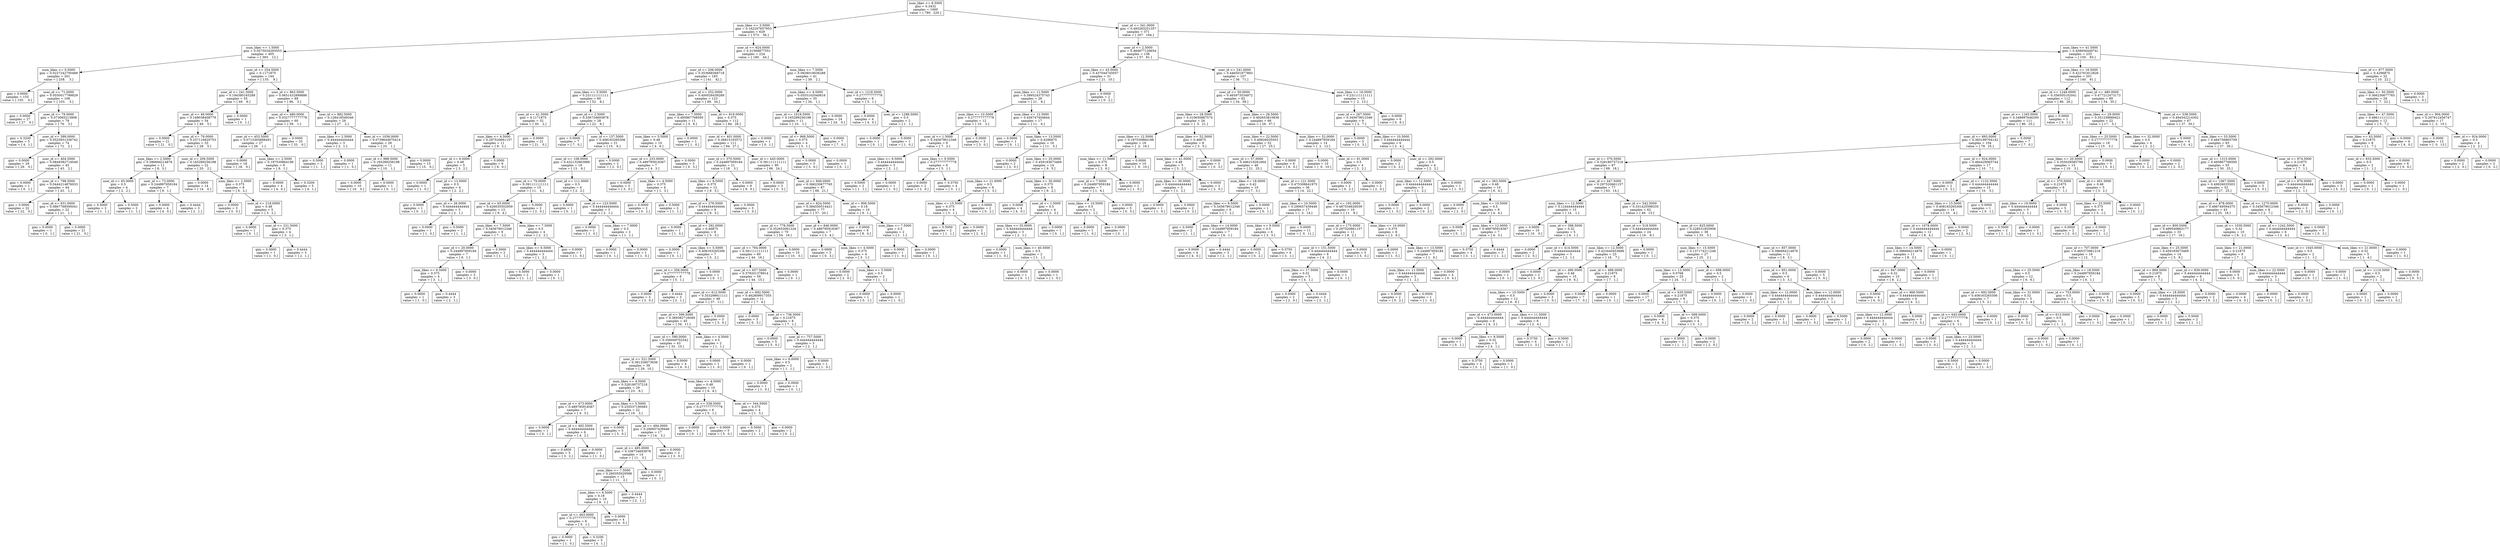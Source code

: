 digraph Tree {
0 [label="num_likes <= 8.5000\ngini = 0.3432\nsamples = 1000\nvalue = [ 780.  220.]", shape="box"] ;
1 [label="num_likes <= 3.5000\ngini = 0.162207657953\nsamples = 629\nvalue = [ 573.   56.]", shape="box"] ;
0 -> 1 ;
2 [label="num_likes <= 1.5000\ngini = 0.0575034293553\nsamples = 405\nvalue = [ 393.   12.]", shape="box"] ;
1 -> 2 ;
3 [label="num_likes <= 0.5000\ngini = 0.0227242700489\nsamples = 261\nvalue = [ 258.    3.]", shape="box"] ;
2 -> 3 ;
4 [label="gini = 0.0000\nsamples = 155\nvalue = [ 155.    0.]", shape="box"] ;
3 -> 4 ;
5 [label="user_id <= 71.0000\ngini = 0.0550017799929\nsamples = 106\nvalue = [ 103.    3.]", shape="box"] ;
3 -> 5 ;
6 [label="gini = 0.0000\nsamples = 27\nvalue = [ 27.   0.]", shape="box"] ;
5 -> 6 ;
7 [label="user_id <= 79.0000\ngini = 0.073065213908\nsamples = 79\nvalue = [ 76.   3.]", shape="box"] ;
5 -> 7 ;
8 [label="gini = 0.3200\nsamples = 5\nvalue = [ 4.  1.]", shape="box"] ;
7 -> 8 ;
9 [label="user_id <= 399.0000\ngini = 0.0525931336742\nsamples = 74\nvalue = [ 72.   2.]", shape="box"] ;
7 -> 9 ;
10 [label="gini = 0.0000\nsamples = 29\nvalue = [ 29.   0.]", shape="box"] ;
9 -> 10 ;
11 [label="user_id <= 404.5000\ngini = 0.0849382716049\nsamples = 45\nvalue = [ 43.   2.]", shape="box"] ;
9 -> 11 ;
12 [label="gini = 0.0000\nsamples = 1\nvalue = [ 0.  1.]", shape="box"] ;
11 -> 12 ;
13 [label="user_id <= 798.5000\ngini = 0.0444214876033\nsamples = 44\nvalue = [ 43.   1.]", shape="box"] ;
11 -> 13 ;
14 [label="gini = 0.0000\nsamples = 22\nvalue = [ 22.   0.]", shape="box"] ;
13 -> 14 ;
15 [label="user_id <= 831.0000\ngini = 0.0867768595041\nsamples = 22\nvalue = [ 21.   1.]", shape="box"] ;
13 -> 15 ;
16 [label="gini = 0.0000\nsamples = 1\nvalue = [ 0.  1.]", shape="box"] ;
15 -> 16 ;
17 [label="gini = 0.0000\nsamples = 21\nvalue = [ 21.   0.]", shape="box"] ;
15 -> 17 ;
18 [label="user_id <= 254.5000\ngini = 0.1171875\nsamples = 144\nvalue = [ 135.    9.]", shape="box"] ;
2 -> 18 ;
19 [label="user_id <= 241.5000\ngini = 0.194380165289\nsamples = 55\nvalue = [ 49.   6.]", shape="box"] ;
18 -> 19 ;
20 [label="user_id <= 46.0000\ngini = 0.168038408779\nsamples = 54\nvalue = [ 49.   5.]", shape="box"] ;
19 -> 20 ;
21 [label="gini = 0.0000\nsamples = 21\nvalue = [ 21.   0.]", shape="box"] ;
20 -> 21 ;
22 [label="user_id <= 79.0000\ngini = 0.257116620753\nsamples = 33\nvalue = [ 28.   5.]", shape="box"] ;
20 -> 22 ;
23 [label="num_likes <= 2.5000\ngini = 0.396694214876\nsamples = 11\nvalue = [ 8.  3.]", shape="box"] ;
22 -> 23 ;
24 [label="user_id <= 65.0000\ngini = 0.5\nsamples = 4\nvalue = [ 2.  2.]", shape="box"] ;
23 -> 24 ;
25 [label="gini = 0.5000\nsamples = 2\nvalue = [ 1.  1.]", shape="box"] ;
24 -> 25 ;
26 [label="gini = 0.5000\nsamples = 2\nvalue = [ 1.  1.]", shape="box"] ;
24 -> 26 ;
27 [label="user_id <= 73.0000\ngini = 0.244897959184\nsamples = 7\nvalue = [ 6.  1.]", shape="box"] ;
23 -> 27 ;
28 [label="gini = 0.0000\nsamples = 4\nvalue = [ 4.  0.]", shape="box"] ;
27 -> 28 ;
29 [label="gini = 0.4444\nsamples = 3\nvalue = [ 2.  1.]", shape="box"] ;
27 -> 29 ;
30 [label="user_id <= 209.5000\ngini = 0.165289256198\nsamples = 22\nvalue = [ 20.   2.]", shape="box"] ;
22 -> 30 ;
31 [label="gini = 0.0000\nsamples = 14\nvalue = [ 14.   0.]", shape="box"] ;
30 -> 31 ;
32 [label="num_likes <= 2.5000\ngini = 0.375\nsamples = 8\nvalue = [ 6.  2.]", shape="box"] ;
30 -> 32 ;
33 [label="gini = 0.0000\nsamples = 3\nvalue = [ 3.  0.]", shape="box"] ;
32 -> 33 ;
34 [label="user_id <= 218.0000\ngini = 0.48\nsamples = 5\nvalue = [ 3.  2.]", shape="box"] ;
32 -> 34 ;
35 [label="gini = 0.0000\nsamples = 1\nvalue = [ 0.  1.]", shape="box"] ;
34 -> 35 ;
36 [label="user_id <= 231.5000\ngini = 0.375\nsamples = 4\nvalue = [ 3.  1.]", shape="box"] ;
34 -> 36 ;
37 [label="gini = 0.0000\nsamples = 1\nvalue = [ 1.  0.]", shape="box"] ;
36 -> 37 ;
38 [label="gini = 0.4444\nsamples = 3\nvalue = [ 2.  1.]", shape="box"] ;
36 -> 38 ;
39 [label="gini = 0.0000\nsamples = 1\nvalue = [ 0.  1.]", shape="box"] ;
19 -> 39 ;
40 [label="user_id <= 863.5000\ngini = 0.0651432899886\nsamples = 89\nvalue = [ 86.   3.]", shape="box"] ;
18 -> 40 ;
41 [label="user_id <= 480.0000\ngini = 0.0327777777778\nsamples = 60\nvalue = [ 59.   1.]", shape="box"] ;
40 -> 41 ;
42 [label="user_id <= 453.5000\ngini = 0.0713305898491\nsamples = 27\nvalue = [ 26.   1.]", shape="box"] ;
41 -> 42 ;
43 [label="gini = 0.0000\nsamples = 18\nvalue = [ 18.   0.]", shape="box"] ;
42 -> 43 ;
44 [label="num_likes <= 2.5000\ngini = 0.197530864198\nsamples = 9\nvalue = [ 8.  1.]", shape="box"] ;
42 -> 44 ;
45 [label="gini = 0.0000\nsamples = 4\nvalue = [ 4.  0.]", shape="box"] ;
44 -> 45 ;
46 [label="gini = 0.3200\nsamples = 5\nvalue = [ 4.  1.]", shape="box"] ;
44 -> 46 ;
47 [label="gini = 0.0000\nsamples = 33\nvalue = [ 33.   0.]", shape="box"] ;
41 -> 47 ;
48 [label="user_id <= 882.5000\ngini = 0.128418549346\nsamples = 29\nvalue = [ 27.   2.]", shape="box"] ;
40 -> 48 ;
49 [label="num_likes <= 2.5000\ngini = 0.444444444444\nsamples = 3\nvalue = [ 2.  1.]", shape="box"] ;
48 -> 49 ;
50 [label="gini = 0.5000\nsamples = 2\nvalue = [ 1.  1.]", shape="box"] ;
49 -> 50 ;
51 [label="gini = 0.0000\nsamples = 1\nvalue = [ 1.  0.]", shape="box"] ;
49 -> 51 ;
52 [label="user_id <= 1036.0000\ngini = 0.0739644970414\nsamples = 26\nvalue = [ 25.   1.]", shape="box"] ;
48 -> 52 ;
53 [label="user_id <= 998.5000\ngini = 0.165289256198\nsamples = 11\nvalue = [ 10.   1.]", shape="box"] ;
52 -> 53 ;
54 [label="gini = 0.0000\nsamples = 10\nvalue = [ 10.   0.]", shape="box"] ;
53 -> 54 ;
55 [label="gini = 0.0000\nsamples = 1\nvalue = [ 0.  1.]", shape="box"] ;
53 -> 55 ;
56 [label="gini = 0.0000\nsamples = 15\nvalue = [ 15.   0.]", shape="box"] ;
52 -> 56 ;
57 [label="user_id <= 924.0000\ngini = 0.31568877551\nsamples = 224\nvalue = [ 180.   44.]", shape="box"] ;
1 -> 57 ;
58 [label="user_id <= 206.0000\ngini = 0.353668368718\nsamples = 183\nvalue = [ 141.   42.]", shape="box"] ;
57 -> 58 ;
59 [label="num_likes <= 5.5000\ngini = 0.231111111111\nsamples = 60\nvalue = [ 52.   8.]", shape="box"] ;
58 -> 59 ;
60 [label="user_id <= 41.5000\ngini = 0.1171875\nsamples = 32\nvalue = [ 30.   2.]", shape="box"] ;
59 -> 60 ;
61 [label="num_likes <= 4.5000\ngini = 0.297520661157\nsamples = 11\nvalue = [ 9.  2.]", shape="box"] ;
60 -> 61 ;
62 [label="user_id <= 6.0000\ngini = 0.48\nsamples = 5\nvalue = [ 3.  2.]", shape="box"] ;
61 -> 62 ;
63 [label="gini = 0.0000\nsamples = 1\nvalue = [ 1.  0.]", shape="box"] ;
62 -> 63 ;
64 [label="user_id <= 13.0000\ngini = 0.5\nsamples = 4\nvalue = [ 2.  2.]", shape="box"] ;
62 -> 64 ;
65 [label="gini = 0.0000\nsamples = 1\nvalue = [ 0.  1.]", shape="box"] ;
64 -> 65 ;
66 [label="user_id <= 26.0000\ngini = 0.444444444444\nsamples = 3\nvalue = [ 2.  1.]", shape="box"] ;
64 -> 66 ;
67 [label="gini = 0.0000\nsamples = 1\nvalue = [ 1.  0.]", shape="box"] ;
66 -> 67 ;
68 [label="gini = 0.5000\nsamples = 2\nvalue = [ 1.  1.]", shape="box"] ;
66 -> 68 ;
69 [label="gini = 0.0000\nsamples = 6\nvalue = [ 6.  0.]", shape="box"] ;
61 -> 69 ;
70 [label="gini = 0.0000\nsamples = 21\nvalue = [ 21.   0.]", shape="box"] ;
60 -> 70 ;
71 [label="user_id <= 2.5000\ngini = 0.336734693878\nsamples = 28\nvalue = [ 22.   6.]", shape="box"] ;
59 -> 71 ;
72 [label="gini = 0.0000\nsamples = 7\nvalue = [ 7.  0.]", shape="box"] ;
71 -> 72 ;
73 [label="user_id <= 157.5000\ngini = 0.408163265306\nsamples = 21\nvalue = [ 15.   6.]", shape="box"] ;
71 -> 73 ;
74 [label="user_id <= 108.0000\ngini = 0.432132963989\nsamples = 19\nvalue = [ 13.   6.]", shape="box"] ;
73 -> 74 ;
75 [label="user_id <= 79.0000\ngini = 0.391111111111\nsamples = 15\nvalue = [ 11.   4.]", shape="box"] ;
74 -> 75 ;
76 [label="user_id <= 65.0000\ngini = 0.426035502959\nsamples = 13\nvalue = [ 9.  4.]", shape="box"] ;
75 -> 76 ;
77 [label="num_likes <= 7.5000\ngini = 0.345679012346\nsamples = 9\nvalue = [ 7.  2.]", shape="box"] ;
76 -> 77 ;
78 [label="user_id <= 20.0000\ngini = 0.244897959184\nsamples = 7\nvalue = [ 6.  1.]", shape="box"] ;
77 -> 78 ;
79 [label="num_likes <= 6.5000\ngini = 0.375\nsamples = 4\nvalue = [ 3.  1.]", shape="box"] ;
78 -> 79 ;
80 [label="gini = 0.0000\nsamples = 1\nvalue = [ 1.  0.]", shape="box"] ;
79 -> 80 ;
81 [label="gini = 0.4444\nsamples = 3\nvalue = [ 2.  1.]", shape="box"] ;
79 -> 81 ;
82 [label="gini = 0.0000\nsamples = 3\nvalue = [ 3.  0.]", shape="box"] ;
78 -> 82 ;
83 [label="gini = 0.5000\nsamples = 2\nvalue = [ 1.  1.]", shape="box"] ;
77 -> 83 ;
84 [label="num_likes <= 7.5000\ngini = 0.5\nsamples = 4\nvalue = [ 2.  2.]", shape="box"] ;
76 -> 84 ;
85 [label="num_likes <= 6.5000\ngini = 0.444444444444\nsamples = 3\nvalue = [ 1.  2.]", shape="box"] ;
84 -> 85 ;
86 [label="gini = 0.5000\nsamples = 2\nvalue = [ 1.  1.]", shape="box"] ;
85 -> 86 ;
87 [label="gini = 0.0000\nsamples = 1\nvalue = [ 0.  1.]", shape="box"] ;
85 -> 87 ;
88 [label="gini = 0.0000\nsamples = 1\nvalue = [ 1.  0.]", shape="box"] ;
84 -> 88 ;
89 [label="gini = 0.0000\nsamples = 2\nvalue = [ 2.  0.]", shape="box"] ;
75 -> 89 ;
90 [label="user_id <= 111.0000\ngini = 0.5\nsamples = 4\nvalue = [ 2.  2.]", shape="box"] ;
74 -> 90 ;
91 [label="gini = 0.0000\nsamples = 1\nvalue = [ 0.  1.]", shape="box"] ;
90 -> 91 ;
92 [label="user_id <= 123.5000\ngini = 0.444444444444\nsamples = 3\nvalue = [ 2.  1.]", shape="box"] ;
90 -> 92 ;
93 [label="gini = 0.0000\nsamples = 1\nvalue = [ 1.  0.]", shape="box"] ;
92 -> 93 ;
94 [label="num_likes <= 7.0000\ngini = 0.5\nsamples = 2\nvalue = [ 1.  1.]", shape="box"] ;
92 -> 94 ;
95 [label="gini = 0.0000\nsamples = 1\nvalue = [ 0.  1.]", shape="box"] ;
94 -> 95 ;
96 [label="gini = 0.0000\nsamples = 1\nvalue = [ 1.  0.]", shape="box"] ;
94 -> 96 ;
97 [label="gini = 0.0000\nsamples = 2\nvalue = [ 2.  0.]", shape="box"] ;
73 -> 97 ;
98 [label="user_id <= 252.0000\ngini = 0.400026439289\nsamples = 123\nvalue = [ 89.  34.]", shape="box"] ;
58 -> 98 ;
99 [label="num_likes <= 7.5000\ngini = 0.495867768595\nsamples = 11\nvalue = [ 5.  6.]", shape="box"] ;
98 -> 99 ;
100 [label="num_likes <= 5.5000\ngini = 0.48\nsamples = 10\nvalue = [ 4.  6.]", shape="box"] ;
99 -> 100 ;
101 [label="user_id <= 233.0000\ngini = 0.489795918367\nsamples = 7\nvalue = [ 4.  3.]", shape="box"] ;
100 -> 101 ;
102 [label="gini = 0.0000\nsamples = 3\nvalue = [ 3.  0.]", shape="box"] ;
101 -> 102 ;
103 [label="num_likes <= 4.5000\ngini = 0.375\nsamples = 4\nvalue = [ 1.  3.]", shape="box"] ;
101 -> 103 ;
104 [label="gini = 0.0000\nsamples = 2\nvalue = [ 0.  2.]", shape="box"] ;
103 -> 104 ;
105 [label="gini = 0.5000\nsamples = 2\nvalue = [ 1.  1.]", shape="box"] ;
103 -> 105 ;
106 [label="gini = 0.0000\nsamples = 3\nvalue = [ 0.  3.]", shape="box"] ;
100 -> 106 ;
107 [label="gini = 0.0000\nsamples = 1\nvalue = [ 1.  0.]", shape="box"] ;
99 -> 107 ;
108 [label="user_id <= 919.0000\ngini = 0.375\nsamples = 112\nvalue = [ 84.  28.]", shape="box"] ;
98 -> 108 ;
109 [label="user_id <= 401.0000\ngini = 0.36815193572\nsamples = 111\nvalue = [ 84.  27.]", shape="box"] ;
108 -> 109 ;
110 [label="user_id <= 370.5000\ngini = 0.244897959184\nsamples = 21\nvalue = [ 18.   3.]", shape="box"] ;
109 -> 110 ;
111 [label="num_likes <= 6.5000\ngini = 0.375\nsamples = 12\nvalue = [ 9.  3.]", shape="box"] ;
110 -> 111 ;
112 [label="user_id <= 276.5000\ngini = 0.444444444444\nsamples = 9\nvalue = [ 6.  3.]", shape="box"] ;
111 -> 112 ;
113 [label="gini = 0.0000\nsamples = 1\nvalue = [ 1.  0.]", shape="box"] ;
112 -> 113 ;
114 [label="user_id <= 292.0000\ngini = 0.46875\nsamples = 8\nvalue = [ 5.  3.]", shape="box"] ;
112 -> 114 ;
115 [label="gini = 0.0000\nsamples = 1\nvalue = [ 0.  1.]", shape="box"] ;
114 -> 115 ;
116 [label="num_likes <= 5.5000\ngini = 0.408163265306\nsamples = 7\nvalue = [ 5.  2.]", shape="box"] ;
114 -> 116 ;
117 [label="user_id <= 356.0000\ngini = 0.277777777778\nsamples = 6\nvalue = [ 5.  1.]", shape="box"] ;
116 -> 117 ;
118 [label="gini = 0.0000\nsamples = 3\nvalue = [ 3.  0.]", shape="box"] ;
117 -> 118 ;
119 [label="gini = 0.4444\nsamples = 3\nvalue = [ 2.  1.]", shape="box"] ;
117 -> 119 ;
120 [label="gini = 0.0000\nsamples = 1\nvalue = [ 0.  1.]", shape="box"] ;
116 -> 120 ;
121 [label="gini = 0.0000\nsamples = 3\nvalue = [ 3.  0.]", shape="box"] ;
111 -> 121 ;
122 [label="gini = 0.0000\nsamples = 9\nvalue = [ 9.  0.]", shape="box"] ;
110 -> 122 ;
123 [label="user_id <= 445.0000\ngini = 0.391111111111\nsamples = 90\nvalue = [ 66.  24.]", shape="box"] ;
109 -> 123 ;
124 [label="gini = 0.0000\nsamples = 3\nvalue = [ 0.  3.]", shape="box"] ;
123 -> 124 ;
125 [label="user_id <= 849.0000\ngini = 0.366230677765\nsamples = 87\nvalue = [ 66.  21.]", shape="box"] ;
123 -> 125 ;
126 [label="user_id <= 824.5000\ngini = 0.384550514421\nsamples = 77\nvalue = [ 57.  20.]", shape="box"] ;
125 -> 126 ;
127 [label="user_id <= 778.5000\ngini = 0.352653061224\nsamples = 70\nvalue = [ 54.  16.]", shape="box"] ;
126 -> 127 ;
128 [label="user_id <= 764.0000\ngini = 0.391111111111\nsamples = 60\nvalue = [ 44.  16.]", shape="box"] ;
127 -> 128 ;
129 [label="user_id <= 657.5000\ngini = 0.379201378914\nsamples = 59\nvalue = [ 44.  15.]", shape="box"] ;
128 -> 129 ;
130 [label="user_id <= 612.5000\ngini = 0.353298611111\nsamples = 48\nvalue = [ 37.  11.]", shape="box"] ;
129 -> 130 ;
131 [label="user_id <= 599.5000\ngini = 0.369382716049\nsamples = 45\nvalue = [ 34.  11.]", shape="box"] ;
130 -> 131 ;
132 [label="user_id <= 580.0000\ngini = 0.356949702542\nsamples = 43\nvalue = [ 33.  10.]", shape="box"] ;
131 -> 132 ;
133 [label="user_id <= 521.5000\ngini = 0.381328073636\nsamples = 39\nvalue = [ 29.  10.]", shape="box"] ;
132 -> 133 ;
134 [label="num_likes <= 4.5000\ngini = 0.328180737218\nsamples = 29\nvalue = [ 23.   6.]", shape="box"] ;
133 -> 134 ;
135 [label="user_id <= 473.0000\ngini = 0.489795918367\nsamples = 7\nvalue = [ 4.  3.]", shape="box"] ;
134 -> 135 ;
136 [label="gini = 0.0000\nsamples = 1\nvalue = [ 0.  1.]", shape="box"] ;
135 -> 136 ;
137 [label="user_id <= 492.5000\ngini = 0.444444444444\nsamples = 6\nvalue = [ 4.  2.]", shape="box"] ;
135 -> 137 ;
138 [label="gini = 0.4800\nsamples = 5\nvalue = [ 3.  2.]", shape="box"] ;
137 -> 138 ;
139 [label="gini = 0.0000\nsamples = 1\nvalue = [ 1.  0.]", shape="box"] ;
137 -> 139 ;
140 [label="num_likes <= 5.5000\ngini = 0.235537190083\nsamples = 22\nvalue = [ 19.   3.]", shape="box"] ;
134 -> 140 ;
141 [label="gini = 0.0000\nsamples = 5\nvalue = [ 5.  0.]", shape="box"] ;
140 -> 141 ;
142 [label="user_id <= 494.0000\ngini = 0.290657439446\nsamples = 17\nvalue = [ 14.   3.]", shape="box"] ;
140 -> 142 ;
143 [label="user_id <= 485.0000\ngini = 0.336734693878\nsamples = 14\nvalue = [ 11.   3.]", shape="box"] ;
142 -> 143 ;
144 [label="num_likes <= 7.5000\ngini = 0.260355029586\nsamples = 13\nvalue = [ 11.   2.]", shape="box"] ;
143 -> 144 ;
145 [label="num_likes <= 6.5000\ngini = 0.18\nsamples = 10\nvalue = [ 9.  1.]", shape="box"] ;
144 -> 145 ;
146 [label="user_id <= 463.0000\ngini = 0.277777777778\nsamples = 6\nvalue = [ 5.  1.]", shape="box"] ;
145 -> 146 ;
147 [label="gini = 0.0000\nsamples = 1\nvalue = [ 1.  0.]", shape="box"] ;
146 -> 147 ;
148 [label="gini = 0.3200\nsamples = 5\nvalue = [ 4.  1.]", shape="box"] ;
146 -> 148 ;
149 [label="gini = 0.0000\nsamples = 4\nvalue = [ 4.  0.]", shape="box"] ;
145 -> 149 ;
150 [label="gini = 0.4444\nsamples = 3\nvalue = [ 2.  1.]", shape="box"] ;
144 -> 150 ;
151 [label="gini = 0.0000\nsamples = 1\nvalue = [ 0.  1.]", shape="box"] ;
143 -> 151 ;
152 [label="gini = 0.0000\nsamples = 3\nvalue = [ 3.  0.]", shape="box"] ;
142 -> 152 ;
153 [label="num_likes <= 4.5000\ngini = 0.48\nsamples = 10\nvalue = [ 6.  4.]", shape="box"] ;
133 -> 153 ;
154 [label="user_id <= 538.5000\ngini = 0.277777777778\nsamples = 6\nvalue = [ 5.  1.]", shape="box"] ;
153 -> 154 ;
155 [label="gini = 0.0000\nsamples = 1\nvalue = [ 0.  1.]", shape="box"] ;
154 -> 155 ;
156 [label="gini = 0.0000\nsamples = 5\nvalue = [ 5.  0.]", shape="box"] ;
154 -> 156 ;
157 [label="user_id <= 544.5000\ngini = 0.375\nsamples = 4\nvalue = [ 1.  3.]", shape="box"] ;
153 -> 157 ;
158 [label="gini = 0.5000\nsamples = 2\nvalue = [ 1.  1.]", shape="box"] ;
157 -> 158 ;
159 [label="gini = 0.0000\nsamples = 2\nvalue = [ 0.  2.]", shape="box"] ;
157 -> 159 ;
160 [label="gini = 0.0000\nsamples = 4\nvalue = [ 4.  0.]", shape="box"] ;
132 -> 160 ;
161 [label="num_likes <= 4.5000\ngini = 0.5\nsamples = 2\nvalue = [ 1.  1.]", shape="box"] ;
131 -> 161 ;
162 [label="gini = 0.0000\nsamples = 1\nvalue = [ 1.  0.]", shape="box"] ;
161 -> 162 ;
163 [label="gini = 0.0000\nsamples = 1\nvalue = [ 0.  1.]", shape="box"] ;
161 -> 163 ;
164 [label="gini = 0.0000\nsamples = 3\nvalue = [ 3.  0.]", shape="box"] ;
130 -> 164 ;
165 [label="user_id <= 692.5000\ngini = 0.462809917355\nsamples = 11\nvalue = [ 7.  4.]", shape="box"] ;
129 -> 165 ;
166 [label="gini = 0.0000\nsamples = 3\nvalue = [ 0.  3.]", shape="box"] ;
165 -> 166 ;
167 [label="user_id <= 736.5000\ngini = 0.21875\nsamples = 8\nvalue = [ 7.  1.]", shape="box"] ;
165 -> 167 ;
168 [label="gini = 0.0000\nsamples = 5\nvalue = [ 5.  0.]", shape="box"] ;
167 -> 168 ;
169 [label="user_id <= 757.5000\ngini = 0.444444444444\nsamples = 3\nvalue = [ 2.  1.]", shape="box"] ;
167 -> 169 ;
170 [label="num_likes <= 6.0000\ngini = 0.5\nsamples = 2\nvalue = [ 1.  1.]", shape="box"] ;
169 -> 170 ;
171 [label="gini = 0.0000\nsamples = 1\nvalue = [ 1.  0.]", shape="box"] ;
170 -> 171 ;
172 [label="gini = 0.0000\nsamples = 1\nvalue = [ 0.  1.]", shape="box"] ;
170 -> 172 ;
173 [label="gini = 0.0000\nsamples = 1\nvalue = [ 1.  0.]", shape="box"] ;
169 -> 173 ;
174 [label="gini = 0.0000\nsamples = 1\nvalue = [ 0.  1.]", shape="box"] ;
128 -> 174 ;
175 [label="gini = 0.0000\nsamples = 10\nvalue = [ 10.   0.]", shape="box"] ;
127 -> 175 ;
176 [label="user_id <= 846.0000\ngini = 0.489795918367\nsamples = 7\nvalue = [ 3.  4.]", shape="box"] ;
126 -> 176 ;
177 [label="gini = 0.0000\nsamples = 3\nvalue = [ 0.  3.]", shape="box"] ;
176 -> 177 ;
178 [label="num_likes <= 4.5000\ngini = 0.375\nsamples = 4\nvalue = [ 3.  1.]", shape="box"] ;
176 -> 178 ;
179 [label="gini = 0.0000\nsamples = 2\nvalue = [ 2.  0.]", shape="box"] ;
178 -> 179 ;
180 [label="num_likes <= 5.5000\ngini = 0.5\nsamples = 2\nvalue = [ 1.  1.]", shape="box"] ;
178 -> 180 ;
181 [label="gini = 0.0000\nsamples = 1\nvalue = [ 0.  1.]", shape="box"] ;
180 -> 181 ;
182 [label="gini = 0.0000\nsamples = 1\nvalue = [ 1.  0.]", shape="box"] ;
180 -> 182 ;
183 [label="user_id <= 906.5000\ngini = 0.18\nsamples = 10\nvalue = [ 9.  1.]", shape="box"] ;
125 -> 183 ;
184 [label="gini = 0.0000\nsamples = 8\nvalue = [ 8.  0.]", shape="box"] ;
183 -> 184 ;
185 [label="num_likes <= 7.5000\ngini = 0.5\nsamples = 2\nvalue = [ 1.  1.]", shape="box"] ;
183 -> 185 ;
186 [label="gini = 0.0000\nsamples = 1\nvalue = [ 1.  0.]", shape="box"] ;
185 -> 186 ;
187 [label="gini = 0.0000\nsamples = 1\nvalue = [ 0.  1.]", shape="box"] ;
185 -> 187 ;
188 [label="gini = 0.0000\nsamples = 1\nvalue = [ 0.  1.]", shape="box"] ;
108 -> 188 ;
189 [label="num_likes <= 7.5000\ngini = 0.0928019036288\nsamples = 41\nvalue = [ 39.   2.]", shape="box"] ;
57 -> 189 ;
190 [label="num_likes <= 4.5000\ngini = 0.0555102040816\nsamples = 35\nvalue = [ 34.   1.]", shape="box"] ;
189 -> 190 ;
191 [label="user_id <= 1019.5000\ngini = 0.165289256198\nsamples = 11\nvalue = [ 10.   1.]", shape="box"] ;
190 -> 191 ;
192 [label="user_id <= 968.5000\ngini = 0.375\nsamples = 4\nvalue = [ 3.  1.]", shape="box"] ;
191 -> 192 ;
193 [label="gini = 0.0000\nsamples = 3\nvalue = [ 3.  0.]", shape="box"] ;
192 -> 193 ;
194 [label="gini = 0.0000\nsamples = 1\nvalue = [ 0.  1.]", shape="box"] ;
192 -> 194 ;
195 [label="gini = 0.0000\nsamples = 7\nvalue = [ 7.  0.]", shape="box"] ;
191 -> 195 ;
196 [label="gini = 0.0000\nsamples = 24\nvalue = [ 24.   0.]", shape="box"] ;
190 -> 196 ;
197 [label="user_id <= 1218.5000\ngini = 0.277777777778\nsamples = 6\nvalue = [ 5.  1.]", shape="box"] ;
189 -> 197 ;
198 [label="gini = 0.0000\nsamples = 4\nvalue = [ 4.  0.]", shape="box"] ;
197 -> 198 ;
199 [label="user_id <= 1288.5000\ngini = 0.5\nsamples = 2\nvalue = [ 1.  1.]", shape="box"] ;
197 -> 199 ;
200 [label="gini = 0.0000\nsamples = 1\nvalue = [ 0.  1.]", shape="box"] ;
199 -> 200 ;
201 [label="gini = 0.0000\nsamples = 1\nvalue = [ 1.  0.]", shape="box"] ;
199 -> 201 ;
202 [label="user_id <= 341.0000\ngini = 0.493283251357\nsamples = 371\nvalue = [ 207.  164.]", shape="box"] ;
0 -> 202 ;
203 [label="user_id <= 2.5000\ngini = 0.484877126654\nsamples = 138\nvalue = [ 57.  81.]", shape="box"] ;
202 -> 203 ;
204 [label="num_likes <= 43.5000\ngini = 0.437044745057\nsamples = 31\nvalue = [ 21.  10.]", shape="box"] ;
203 -> 204 ;
205 [label="num_likes <= 11.5000\ngini = 0.399524375743\nsamples = 29\nvalue = [ 21.   8.]", shape="box"] ;
204 -> 205 ;
206 [label="num_likes <= 10.5000\ngini = 0.277777777778\nsamples = 12\nvalue = [ 10.   2.]", shape="box"] ;
205 -> 206 ;
207 [label="user_id <= 1.5000\ngini = 0.345679012346\nsamples = 9\nvalue = [ 7.  2.]", shape="box"] ;
206 -> 207 ;
208 [label="num_likes <= 9.5000\ngini = 0.444444444444\nsamples = 3\nvalue = [ 2.  1.]", shape="box"] ;
207 -> 208 ;
209 [label="gini = 0.5000\nsamples = 2\nvalue = [ 1.  1.]", shape="box"] ;
208 -> 209 ;
210 [label="gini = 0.0000\nsamples = 1\nvalue = [ 1.  0.]", shape="box"] ;
208 -> 210 ;
211 [label="num_likes <= 9.5000\ngini = 0.277777777778\nsamples = 6\nvalue = [ 5.  1.]", shape="box"] ;
207 -> 211 ;
212 [label="gini = 0.0000\nsamples = 2\nvalue = [ 2.  0.]", shape="box"] ;
211 -> 212 ;
213 [label="gini = 0.3750\nsamples = 4\nvalue = [ 3.  1.]", shape="box"] ;
211 -> 213 ;
214 [label="gini = 0.0000\nsamples = 3\nvalue = [ 3.  0.]", shape="box"] ;
206 -> 214 ;
215 [label="num_likes <= 12.5000\ngini = 0.456747404844\nsamples = 17\nvalue = [ 11.   6.]", shape="box"] ;
205 -> 215 ;
216 [label="gini = 0.0000\nsamples = 1\nvalue = [ 0.  1.]", shape="box"] ;
215 -> 216 ;
217 [label="num_likes <= 13.5000\ngini = 0.4296875\nsamples = 16\nvalue = [ 11.   5.]", shape="box"] ;
215 -> 217 ;
218 [label="gini = 0.0000\nsamples = 2\nvalue = [ 2.  0.]", shape="box"] ;
217 -> 218 ;
219 [label="num_likes <= 25.0000\ngini = 0.459183673469\nsamples = 14\nvalue = [ 9.  5.]", shape="box"] ;
217 -> 219 ;
220 [label="num_likes <= 21.0000\ngini = 0.5\nsamples = 6\nvalue = [ 3.  3.]", shape="box"] ;
219 -> 220 ;
221 [label="num_likes <= 15.5000\ngini = 0.375\nsamples = 4\nvalue = [ 3.  1.]", shape="box"] ;
220 -> 221 ;
222 [label="gini = 0.5000\nsamples = 2\nvalue = [ 1.  1.]", shape="box"] ;
221 -> 222 ;
223 [label="gini = 0.0000\nsamples = 2\nvalue = [ 2.  0.]", shape="box"] ;
221 -> 223 ;
224 [label="gini = 0.0000\nsamples = 2\nvalue = [ 0.  2.]", shape="box"] ;
220 -> 224 ;
225 [label="num_likes <= 30.0000\ngini = 0.375\nsamples = 8\nvalue = [ 6.  2.]", shape="box"] ;
219 -> 225 ;
226 [label="gini = 0.0000\nsamples = 4\nvalue = [ 4.  0.]", shape="box"] ;
225 -> 226 ;
227 [label="user_id <= 1.5000\ngini = 0.5\nsamples = 4\nvalue = [ 2.  2.]", shape="box"] ;
225 -> 227 ;
228 [label="num_likes <= 35.0000\ngini = 0.444444444444\nsamples = 3\nvalue = [ 2.  1.]", shape="box"] ;
227 -> 228 ;
229 [label="gini = 0.0000\nsamples = 1\nvalue = [ 1.  0.]", shape="box"] ;
228 -> 229 ;
230 [label="num_likes <= 40.5000\ngini = 0.5\nsamples = 2\nvalue = [ 1.  1.]", shape="box"] ;
228 -> 230 ;
231 [label="gini = 0.0000\nsamples = 1\nvalue = [ 0.  1.]", shape="box"] ;
230 -> 231 ;
232 [label="gini = 0.0000\nsamples = 1\nvalue = [ 1.  0.]", shape="box"] ;
230 -> 232 ;
233 [label="gini = 0.0000\nsamples = 1\nvalue = [ 0.  1.]", shape="box"] ;
227 -> 233 ;
234 [label="gini = 0.0000\nsamples = 2\nvalue = [ 0.  2.]", shape="box"] ;
204 -> 234 ;
235 [label="user_id <= 241.0000\ngini = 0.446501877893\nsamples = 107\nvalue = [ 36.  71.]", shape="box"] ;
203 -> 235 ;
236 [label="user_id <= 50.0000\ngini = 0.465973534972\nsamples = 92\nvalue = [ 34.  58.]", shape="box"] ;
235 -> 236 ;
237 [label="num_likes <= 28.5000\ngini = 0.310650887574\nsamples = 26\nvalue = [  5.  21.]", shape="box"] ;
236 -> 237 ;
238 [label="num_likes <= 12.5000\ngini = 0.197530864198\nsamples = 18\nvalue = [  2.  16.]", shape="box"] ;
237 -> 238 ;
239 [label="num_likes <= 11.5000\ngini = 0.375\nsamples = 8\nvalue = [ 2.  6.]", shape="box"] ;
238 -> 239 ;
240 [label="user_id <= 7.0000\ngini = 0.244897959184\nsamples = 7\nvalue = [ 1.  6.]", shape="box"] ;
239 -> 240 ;
241 [label="num_likes <= 10.5000\ngini = 0.5\nsamples = 2\nvalue = [ 1.  1.]", shape="box"] ;
240 -> 241 ;
242 [label="gini = 0.0000\nsamples = 1\nvalue = [ 1.  0.]", shape="box"] ;
241 -> 242 ;
243 [label="gini = 0.0000\nsamples = 1\nvalue = [ 0.  1.]", shape="box"] ;
241 -> 243 ;
244 [label="gini = 0.0000\nsamples = 5\nvalue = [ 0.  5.]", shape="box"] ;
240 -> 244 ;
245 [label="gini = 0.0000\nsamples = 1\nvalue = [ 1.  0.]", shape="box"] ;
239 -> 245 ;
246 [label="gini = 0.0000\nsamples = 10\nvalue = [  0.  10.]", shape="box"] ;
238 -> 246 ;
247 [label="num_likes <= 52.5000\ngini = 0.46875\nsamples = 8\nvalue = [ 3.  5.]", shape="box"] ;
237 -> 247 ;
248 [label="num_likes <= 41.0000\ngini = 0.48\nsamples = 5\nvalue = [ 3.  2.]", shape="box"] ;
247 -> 248 ;
249 [label="num_likes <= 30.0000\ngini = 0.444444444444\nsamples = 3\nvalue = [ 1.  2.]", shape="box"] ;
248 -> 249 ;
250 [label="gini = 0.0000\nsamples = 1\nvalue = [ 1.  0.]", shape="box"] ;
249 -> 250 ;
251 [label="gini = 0.0000\nsamples = 2\nvalue = [ 0.  2.]", shape="box"] ;
249 -> 251 ;
252 [label="gini = 0.0000\nsamples = 2\nvalue = [ 2.  0.]", shape="box"] ;
248 -> 252 ;
253 [label="gini = 0.0000\nsamples = 3\nvalue = [ 0.  3.]", shape="box"] ;
247 -> 253 ;
254 [label="num_likes <= 28.5000\ngini = 0.492653810836\nsamples = 66\nvalue = [ 29.  37.]", shape="box"] ;
236 -> 254 ;
255 [label="num_likes <= 22.5000\ngini = 0.49926035503\nsamples = 52\nvalue = [ 27.  25.]", shape="box"] ;
254 -> 255 ;
256 [label="user_id <= 57.0000\ngini = 0.496219281664\nsamples = 46\nvalue = [ 21.  25.]", shape="box"] ;
255 -> 256 ;
257 [label="num_likes <= 18.0000\ngini = 0.42\nsamples = 10\nvalue = [ 7.  3.]", shape="box"] ;
256 -> 257 ;
258 [label="num_likes <= 9.5000\ngini = 0.345679012346\nsamples = 9\nvalue = [ 7.  2.]", shape="box"] ;
257 -> 258 ;
259 [label="gini = 0.5000\nsamples = 2\nvalue = [ 1.  1.]", shape="box"] ;
258 -> 259 ;
260 [label="num_likes <= 14.0000\ngini = 0.244897959184\nsamples = 7\nvalue = [ 6.  1.]", shape="box"] ;
258 -> 260 ;
261 [label="gini = 0.0000\nsamples = 4\nvalue = [ 4.  0.]", shape="box"] ;
260 -> 261 ;
262 [label="gini = 0.4444\nsamples = 3\nvalue = [ 2.  1.]", shape="box"] ;
260 -> 262 ;
263 [label="gini = 0.0000\nsamples = 1\nvalue = [ 0.  1.]", shape="box"] ;
257 -> 263 ;
264 [label="user_id <= 121.5000\ngini = 0.475308641975\nsamples = 36\nvalue = [ 14.  22.]", shape="box"] ;
256 -> 264 ;
265 [label="num_likes <= 10.5000\ngini = 0.290657439446\nsamples = 17\nvalue = [  3.  14.]", shape="box"] ;
264 -> 265 ;
266 [label="num_likes <= 9.5000\ngini = 0.5\nsamples = 6\nvalue = [ 3.  3.]", shape="box"] ;
265 -> 266 ;
267 [label="gini = 0.0000\nsamples = 2\nvalue = [ 0.  2.]", shape="box"] ;
266 -> 267 ;
268 [label="gini = 0.3750\nsamples = 4\nvalue = [ 3.  1.]", shape="box"] ;
266 -> 268 ;
269 [label="gini = 0.0000\nsamples = 11\nvalue = [  0.  11.]", shape="box"] ;
265 -> 269 ;
270 [label="user_id <= 192.0000\ngini = 0.487534626039\nsamples = 19\nvalue = [ 11.   8.]", shape="box"] ;
264 -> 270 ;
271 [label="user_id <= 175.0000\ngini = 0.297520661157\nsamples = 11\nvalue = [ 9.  2.]", shape="box"] ;
270 -> 271 ;
272 [label="user_id <= 151.5000\ngini = 0.444444444444\nsamples = 6\nvalue = [ 4.  2.]", shape="box"] ;
271 -> 272 ;
273 [label="num_likes <= 17.5000\ngini = 0.32\nsamples = 5\nvalue = [ 4.  1.]", shape="box"] ;
272 -> 273 ;
274 [label="gini = 0.0000\nsamples = 2\nvalue = [ 2.  0.]", shape="box"] ;
273 -> 274 ;
275 [label="gini = 0.4444\nsamples = 3\nvalue = [ 2.  1.]", shape="box"] ;
273 -> 275 ;
276 [label="gini = 0.0000\nsamples = 1\nvalue = [ 0.  1.]", shape="box"] ;
272 -> 276 ;
277 [label="gini = 0.0000\nsamples = 5\nvalue = [ 5.  0.]", shape="box"] ;
271 -> 277 ;
278 [label="num_likes <= 10.0000\ngini = 0.375\nsamples = 8\nvalue = [ 2.  6.]", shape="box"] ;
270 -> 278 ;
279 [label="gini = 0.0000\nsamples = 1\nvalue = [ 1.  0.]", shape="box"] ;
278 -> 279 ;
280 [label="num_likes <= 13.5000\ngini = 0.244897959184\nsamples = 7\nvalue = [ 1.  6.]", shape="box"] ;
278 -> 280 ;
281 [label="num_likes <= 11.5000\ngini = 0.444444444444\nsamples = 3\nvalue = [ 1.  2.]", shape="box"] ;
280 -> 281 ;
282 [label="gini = 0.0000\nsamples = 2\nvalue = [ 0.  2.]", shape="box"] ;
281 -> 282 ;
283 [label="gini = 0.0000\nsamples = 1\nvalue = [ 1.  0.]", shape="box"] ;
281 -> 283 ;
284 [label="gini = 0.0000\nsamples = 4\nvalue = [ 0.  4.]", shape="box"] ;
280 -> 284 ;
285 [label="gini = 0.0000\nsamples = 6\nvalue = [ 6.  0.]", shape="box"] ;
255 -> 285 ;
286 [label="num_likes <= 52.0000\ngini = 0.244897959184\nsamples = 14\nvalue = [  2.  12.]", shape="box"] ;
254 -> 286 ;
287 [label="gini = 0.0000\nsamples = 10\nvalue = [  0.  10.]", shape="box"] ;
286 -> 287 ;
288 [label="user_id <= 81.0000\ngini = 0.5\nsamples = 4\nvalue = [ 2.  2.]", shape="box"] ;
286 -> 288 ;
289 [label="gini = 0.0000\nsamples = 2\nvalue = [ 0.  2.]", shape="box"] ;
288 -> 289 ;
290 [label="gini = 0.0000\nsamples = 2\nvalue = [ 2.  0.]", shape="box"] ;
288 -> 290 ;
291 [label="num_likes <= 16.5000\ngini = 0.231111111111\nsamples = 15\nvalue = [  2.  13.]", shape="box"] ;
235 -> 291 ;
292 [label="user_id <= 267.5000\ngini = 0.345679012346\nsamples = 9\nvalue = [ 2.  7.]", shape="box"] ;
291 -> 292 ;
293 [label="gini = 0.0000\nsamples = 3\nvalue = [ 0.  3.]", shape="box"] ;
292 -> 293 ;
294 [label="num_likes <= 10.5000\ngini = 0.444444444444\nsamples = 6\nvalue = [ 2.  4.]", shape="box"] ;
292 -> 294 ;
295 [label="gini = 0.0000\nsamples = 2\nvalue = [ 0.  2.]", shape="box"] ;
294 -> 295 ;
296 [label="user_id <= 292.0000\ngini = 0.5\nsamples = 4\nvalue = [ 2.  2.]", shape="box"] ;
294 -> 296 ;
297 [label="num_likes <= 12.5000\ngini = 0.444444444444\nsamples = 3\nvalue = [ 1.  2.]", shape="box"] ;
296 -> 297 ;
298 [label="gini = 0.0000\nsamples = 1\nvalue = [ 1.  0.]", shape="box"] ;
297 -> 298 ;
299 [label="gini = 0.0000\nsamples = 2\nvalue = [ 0.  2.]", shape="box"] ;
297 -> 299 ;
300 [label="gini = 0.0000\nsamples = 1\nvalue = [ 1.  0.]", shape="box"] ;
296 -> 300 ;
301 [label="gini = 0.0000\nsamples = 6\nvalue = [ 0.  6.]", shape="box"] ;
291 -> 301 ;
302 [label="num_likes <= 41.5000\ngini = 0.458656449741\nsamples = 233\nvalue = [ 150.   83.]", shape="box"] ;
202 -> 302 ;
303 [label="num_likes <= 16.5000\ngini = 0.422761812826\nsamples = 201\nvalue = [ 140.   61.]", shape="box"] ;
302 -> 303 ;
304 [label="user_id <= 1248.0000\ngini = 0.356505102041\nsamples = 112\nvalue = [ 86.  26.]", shape="box"] ;
303 -> 304 ;
305 [label="user_id <= 1165.0000\ngini = 0.348997646295\nsamples = 111\nvalue = [ 86.  25.]", shape="box"] ;
304 -> 305 ;
306 [label="user_id <= 893.0000\ngini = 0.365199704142\nsamples = 104\nvalue = [ 79.  25.]", shape="box"] ;
305 -> 306 ;
307 [label="user_id <= 370.5000\ngini = 0.328180737218\nsamples = 87\nvalue = [ 69.  18.]", shape="box"] ;
306 -> 307 ;
308 [label="user_id <= 363.5000\ngini = 0.48\nsamples = 10\nvalue = [ 6.  4.]", shape="box"] ;
307 -> 308 ;
309 [label="gini = 0.0000\nsamples = 2\nvalue = [ 2.  0.]", shape="box"] ;
308 -> 309 ;
310 [label="num_likes <= 10.5000\ngini = 0.5\nsamples = 8\nvalue = [ 4.  4.]", shape="box"] ;
308 -> 310 ;
311 [label="gini = 0.0000\nsamples = 1\nvalue = [ 0.  1.]", shape="box"] ;
310 -> 311 ;
312 [label="num_likes <= 12.0000\ngini = 0.489795918367\nsamples = 7\nvalue = [ 4.  3.]", shape="box"] ;
310 -> 312 ;
313 [label="gini = 0.3750\nsamples = 4\nvalue = [ 3.  1.]", shape="box"] ;
312 -> 313 ;
314 [label="gini = 0.4444\nsamples = 3\nvalue = [ 1.  2.]", shape="box"] ;
312 -> 314 ;
315 [label="user_id <= 447.5000\ngini = 0.297520661157\nsamples = 77\nvalue = [ 63.  14.]", shape="box"] ;
307 -> 315 ;
316 [label="num_likes <= 12.5000\ngini = 0.124444444444\nsamples = 15\nvalue = [ 14.   1.]", shape="box"] ;
315 -> 316 ;
317 [label="gini = 0.0000\nsamples = 10\nvalue = [ 10.   0.]", shape="box"] ;
316 -> 317 ;
318 [label="user_id <= 398.5000\ngini = 0.32\nsamples = 5\nvalue = [ 4.  1.]", shape="box"] ;
316 -> 318 ;
319 [label="gini = 0.0000\nsamples = 2\nvalue = [ 2.  0.]", shape="box"] ;
318 -> 319 ;
320 [label="user_id <= 414.5000\ngini = 0.444444444444\nsamples = 3\nvalue = [ 2.  1.]", shape="box"] ;
318 -> 320 ;
321 [label="gini = 0.0000\nsamples = 1\nvalue = [ 0.  1.]", shape="box"] ;
320 -> 321 ;
322 [label="gini = 0.0000\nsamples = 2\nvalue = [ 2.  0.]", shape="box"] ;
320 -> 322 ;
323 [label="user_id <= 542.5000\ngini = 0.331425598335\nsamples = 62\nvalue = [ 49.  13.]", shape="box"] ;
315 -> 323 ;
324 [label="user_id <= 518.5000\ngini = 0.444444444444\nsamples = 24\nvalue = [ 16.   8.]", shape="box"] ;
323 -> 324 ;
325 [label="num_likes <= 12.5000\ngini = 0.423440453686\nsamples = 23\nvalue = [ 16.   7.]", shape="box"] ;
324 -> 325 ;
326 [label="user_id <= 490.0000\ngini = 0.48\nsamples = 15\nvalue = [ 9.  6.]", shape="box"] ;
325 -> 326 ;
327 [label="num_likes <= 10.5000\ngini = 0.5\nsamples = 12\nvalue = [ 6.  6.]", shape="box"] ;
326 -> 327 ;
328 [label="user_id <= 473.0000\ngini = 0.444444444444\nsamples = 6\nvalue = [ 4.  2.]", shape="box"] ;
327 -> 328 ;
329 [label="gini = 0.0000\nsamples = 1\nvalue = [ 0.  1.]", shape="box"] ;
328 -> 329 ;
330 [label="num_likes <= 9.5000\ngini = 0.32\nsamples = 5\nvalue = [ 4.  1.]", shape="box"] ;
328 -> 330 ;
331 [label="gini = 0.3750\nsamples = 4\nvalue = [ 3.  1.]", shape="box"] ;
330 -> 331 ;
332 [label="gini = 0.0000\nsamples = 1\nvalue = [ 1.  0.]", shape="box"] ;
330 -> 332 ;
333 [label="num_likes <= 11.5000\ngini = 0.444444444444\nsamples = 6\nvalue = [ 2.  4.]", shape="box"] ;
327 -> 333 ;
334 [label="gini = 0.3750\nsamples = 4\nvalue = [ 1.  3.]", shape="box"] ;
333 -> 334 ;
335 [label="gini = 0.5000\nsamples = 2\nvalue = [ 1.  1.]", shape="box"] ;
333 -> 335 ;
336 [label="gini = 0.0000\nsamples = 3\nvalue = [ 3.  0.]", shape="box"] ;
326 -> 336 ;
337 [label="user_id <= 488.0000\ngini = 0.21875\nsamples = 8\nvalue = [ 7.  1.]", shape="box"] ;
325 -> 337 ;
338 [label="gini = 0.0000\nsamples = 7\nvalue = [ 7.  0.]", shape="box"] ;
337 -> 338 ;
339 [label="gini = 0.0000\nsamples = 1\nvalue = [ 0.  1.]", shape="box"] ;
337 -> 339 ;
340 [label="gini = 0.0000\nsamples = 1\nvalue = [ 0.  1.]", shape="box"] ;
324 -> 340 ;
341 [label="user_id <= 825.0000\ngini = 0.228531855956\nsamples = 38\nvalue = [ 33.   5.]", shape="box"] ;
323 -> 341 ;
342 [label="num_likes <= 15.5000\ngini = 0.137174211248\nsamples = 27\nvalue = [ 25.   2.]", shape="box"] ;
341 -> 342 ;
343 [label="num_likes <= 13.5000\ngini = 0.0768\nsamples = 25\nvalue = [ 24.   1.]", shape="box"] ;
342 -> 343 ;
344 [label="gini = 0.0000\nsamples = 17\nvalue = [ 17.   0.]", shape="box"] ;
343 -> 344 ;
345 [label="user_id <= 635.5000\ngini = 0.21875\nsamples = 8\nvalue = [ 7.  1.]", shape="box"] ;
343 -> 345 ;
346 [label="gini = 0.0000\nsamples = 4\nvalue = [ 4.  0.]", shape="box"] ;
345 -> 346 ;
347 [label="user_id <= 699.0000\ngini = 0.375\nsamples = 4\nvalue = [ 3.  1.]", shape="box"] ;
345 -> 347 ;
348 [label="gini = 0.5000\nsamples = 2\nvalue = [ 1.  1.]", shape="box"] ;
347 -> 348 ;
349 [label="gini = 0.0000\nsamples = 2\nvalue = [ 2.  0.]", shape="box"] ;
347 -> 349 ;
350 [label="user_id <= 698.0000\ngini = 0.5\nsamples = 2\nvalue = [ 1.  1.]", shape="box"] ;
342 -> 350 ;
351 [label="gini = 0.0000\nsamples = 1\nvalue = [ 0.  1.]", shape="box"] ;
350 -> 351 ;
352 [label="gini = 0.0000\nsamples = 1\nvalue = [ 1.  0.]", shape="box"] ;
350 -> 352 ;
353 [label="user_id <= 857.0000\ngini = 0.396694214876\nsamples = 11\nvalue = [ 8.  3.]", shape="box"] ;
341 -> 353 ;
354 [label="user_id <= 851.0000\ngini = 0.5\nsamples = 6\nvalue = [ 3.  3.]", shape="box"] ;
353 -> 354 ;
355 [label="num_likes <= 12.0000\ngini = 0.444444444444\nsamples = 3\nvalue = [ 1.  2.]", shape="box"] ;
354 -> 355 ;
356 [label="gini = 0.0000\nsamples = 2\nvalue = [ 0.  2.]", shape="box"] ;
355 -> 356 ;
357 [label="gini = 0.0000\nsamples = 1\nvalue = [ 1.  0.]", shape="box"] ;
355 -> 357 ;
358 [label="num_likes <= 12.0000\ngini = 0.444444444444\nsamples = 3\nvalue = [ 2.  1.]", shape="box"] ;
354 -> 358 ;
359 [label="gini = 0.0000\nsamples = 1\nvalue = [ 1.  0.]", shape="box"] ;
358 -> 359 ;
360 [label="gini = 0.5000\nsamples = 2\nvalue = [ 1.  1.]", shape="box"] ;
358 -> 360 ;
361 [label="gini = 0.0000\nsamples = 5\nvalue = [ 5.  0.]", shape="box"] ;
353 -> 361 ;
362 [label="user_id <= 924.0000\ngini = 0.484429065744\nsamples = 17\nvalue = [ 10.   7.]", shape="box"] ;
306 -> 362 ;
363 [label="gini = 0.0000\nsamples = 2\nvalue = [ 0.  2.]", shape="box"] ;
362 -> 363 ;
364 [label="user_id <= 1132.5000\ngini = 0.444444444444\nsamples = 15\nvalue = [ 10.   5.]", shape="box"] ;
362 -> 364 ;
365 [label="num_likes <= 15.5000\ngini = 0.408163265306\nsamples = 14\nvalue = [ 10.   4.]", shape="box"] ;
364 -> 365 ;
366 [label="user_id <= 1078.0000\ngini = 0.444444444444\nsamples = 12\nvalue = [ 8.  4.]", shape="box"] ;
365 -> 366 ;
367 [label="num_likes <= 14.5000\ngini = 0.396694214876\nsamples = 11\nvalue = [ 8.  3.]", shape="box"] ;
366 -> 367 ;
368 [label="user_id <= 947.0000\ngini = 0.32\nsamples = 10\nvalue = [ 8.  2.]", shape="box"] ;
367 -> 368 ;
369 [label="gini = 0.0000\nsamples = 4\nvalue = [ 4.  0.]", shape="box"] ;
368 -> 369 ;
370 [label="user_id <= 966.5000\ngini = 0.444444444444\nsamples = 6\nvalue = [ 4.  2.]", shape="box"] ;
368 -> 370 ;
371 [label="num_likes <= 12.5000\ngini = 0.444444444444\nsamples = 3\nvalue = [ 1.  2.]", shape="box"] ;
370 -> 371 ;
372 [label="gini = 0.0000\nsamples = 2\nvalue = [ 0.  2.]", shape="box"] ;
371 -> 372 ;
373 [label="gini = 0.0000\nsamples = 1\nvalue = [ 1.  0.]", shape="box"] ;
371 -> 373 ;
374 [label="gini = 0.0000\nsamples = 3\nvalue = [ 3.  0.]", shape="box"] ;
370 -> 374 ;
375 [label="gini = 0.0000\nsamples = 1\nvalue = [ 0.  1.]", shape="box"] ;
367 -> 375 ;
376 [label="gini = 0.0000\nsamples = 1\nvalue = [ 0.  1.]", shape="box"] ;
366 -> 376 ;
377 [label="gini = 0.0000\nsamples = 2\nvalue = [ 2.  0.]", shape="box"] ;
365 -> 377 ;
378 [label="gini = 0.0000\nsamples = 1\nvalue = [ 0.  1.]", shape="box"] ;
364 -> 378 ;
379 [label="gini = 0.0000\nsamples = 7\nvalue = [ 7.  0.]", shape="box"] ;
305 -> 379 ;
380 [label="gini = 0.0000\nsamples = 1\nvalue = [ 0.  1.]", shape="box"] ;
304 -> 380 ;
381 [label="user_id <= 480.0000\ngini = 0.477212473173\nsamples = 89\nvalue = [ 54.  35.]", shape="box"] ;
303 -> 381 ;
382 [label="num_likes <= 29.0000\ngini = 0.351239669421\nsamples = 22\nvalue = [ 17.   5.]", shape="box"] ;
381 -> 382 ;
383 [label="num_likes <= 25.5000\ngini = 0.277777777778\nsamples = 18\nvalue = [ 15.   3.]", shape="box"] ;
382 -> 383 ;
384 [label="num_likes <= 20.5000\ngini = 0.355029585799\nsamples = 13\nvalue = [ 10.   3.]", shape="box"] ;
383 -> 384 ;
385 [label="user_id <= 370.5000\ngini = 0.21875\nsamples = 8\nvalue = [ 7.  1.]", shape="box"] ;
384 -> 385 ;
386 [label="num_likes <= 19.0000\ngini = 0.444444444444\nsamples = 3\nvalue = [ 2.  1.]", shape="box"] ;
385 -> 386 ;
387 [label="gini = 0.5000\nsamples = 2\nvalue = [ 1.  1.]", shape="box"] ;
386 -> 387 ;
388 [label="gini = 0.0000\nsamples = 1\nvalue = [ 1.  0.]", shape="box"] ;
386 -> 388 ;
389 [label="gini = 0.0000\nsamples = 5\nvalue = [ 5.  0.]", shape="box"] ;
385 -> 389 ;
390 [label="user_id <= 401.5000\ngini = 0.48\nsamples = 5\nvalue = [ 3.  2.]", shape="box"] ;
384 -> 390 ;
391 [label="num_likes <= 23.5000\ngini = 0.375\nsamples = 4\nvalue = [ 3.  1.]", shape="box"] ;
390 -> 391 ;
392 [label="gini = 0.0000\nsamples = 2\nvalue = [ 2.  0.]", shape="box"] ;
391 -> 392 ;
393 [label="gini = 0.5000\nsamples = 2\nvalue = [ 1.  1.]", shape="box"] ;
391 -> 393 ;
394 [label="gini = 0.0000\nsamples = 1\nvalue = [ 0.  1.]", shape="box"] ;
390 -> 394 ;
395 [label="gini = 0.0000\nsamples = 5\nvalue = [ 5.  0.]", shape="box"] ;
383 -> 395 ;
396 [label="num_likes <= 32.0000\ngini = 0.5\nsamples = 4\nvalue = [ 2.  2.]", shape="box"] ;
382 -> 396 ;
397 [label="gini = 0.0000\nsamples = 2\nvalue = [ 0.  2.]", shape="box"] ;
396 -> 397 ;
398 [label="gini = 0.0000\nsamples = 2\nvalue = [ 2.  0.]", shape="box"] ;
396 -> 398 ;
399 [label="user_id <= 538.5000\ngini = 0.494542214302\nsamples = 67\nvalue = [ 37.  30.]", shape="box"] ;
381 -> 399 ;
400 [label="gini = 0.0000\nsamples = 4\nvalue = [ 0.  4.]", shape="box"] ;
399 -> 400 ;
401 [label="num_likes <= 33.5000\ngini = 0.484756865709\nsamples = 63\nvalue = [ 37.  26.]", shape="box"] ;
399 -> 401 ;
402 [label="user_id <= 1315.0000\ngini = 0.495867768595\nsamples = 55\nvalue = [ 30.  25.]", shape="box"] ;
401 -> 402 ;
403 [label="user_id <= 1067.5000\ngini = 0.49926035503\nsamples = 52\nvalue = [ 27.  25.]", shape="box"] ;
402 -> 403 ;
404 [label="user_id <= 878.0000\ngini = 0.486749594375\nsamples = 43\nvalue = [ 25.  18.]", shape="box"] ;
403 -> 404 ;
405 [label="user_id <= 800.5000\ngini = 0.499540863177\nsamples = 33\nvalue = [ 17.  16.]", shape="box"] ;
404 -> 405 ;
406 [label="user_id <= 707.0000\ngini = 0.465373961219\nsamples = 19\nvalue = [ 12.   7.]", shape="box"] ;
405 -> 406 ;
407 [label="num_likes <= 25.5000\ngini = 0.5\nsamples = 12\nvalue = [ 6.  6.]", shape="box"] ;
406 -> 407 ;
408 [label="user_id <= 692.0000\ngini = 0.408163265306\nsamples = 7\nvalue = [ 5.  2.]", shape="box"] ;
407 -> 408 ;
409 [label="user_id <= 645.0000\ngini = 0.277777777778\nsamples = 6\nvalue = [ 5.  1.]", shape="box"] ;
408 -> 409 ;
410 [label="gini = 0.0000\nsamples = 3\nvalue = [ 3.  0.]", shape="box"] ;
409 -> 410 ;
411 [label="num_likes <= 23.5000\ngini = 0.444444444444\nsamples = 3\nvalue = [ 2.  1.]", shape="box"] ;
409 -> 411 ;
412 [label="gini = 0.5000\nsamples = 2\nvalue = [ 1.  1.]", shape="box"] ;
411 -> 412 ;
413 [label="gini = 0.0000\nsamples = 1\nvalue = [ 1.  0.]", shape="box"] ;
411 -> 413 ;
414 [label="gini = 0.0000\nsamples = 1\nvalue = [ 0.  1.]", shape="box"] ;
408 -> 414 ;
415 [label="num_likes <= 31.0000\ngini = 0.32\nsamples = 5\nvalue = [ 1.  4.]", shape="box"] ;
407 -> 415 ;
416 [label="gini = 0.0000\nsamples = 3\nvalue = [ 0.  3.]", shape="box"] ;
415 -> 416 ;
417 [label="user_id <= 613.5000\ngini = 0.5\nsamples = 2\nvalue = [ 1.  1.]", shape="box"] ;
415 -> 417 ;
418 [label="gini = 0.0000\nsamples = 1\nvalue = [ 1.  0.]", shape="box"] ;
417 -> 418 ;
419 [label="gini = 0.0000\nsamples = 1\nvalue = [ 0.  1.]", shape="box"] ;
417 -> 419 ;
420 [label="num_likes <= 18.5000\ngini = 0.244897959184\nsamples = 7\nvalue = [ 6.  1.]", shape="box"] ;
406 -> 420 ;
421 [label="user_id <= 753.0000\ngini = 0.5\nsamples = 2\nvalue = [ 1.  1.]", shape="box"] ;
420 -> 421 ;
422 [label="gini = 0.0000\nsamples = 1\nvalue = [ 1.  0.]", shape="box"] ;
421 -> 422 ;
423 [label="gini = 0.0000\nsamples = 1\nvalue = [ 0.  1.]", shape="box"] ;
421 -> 423 ;
424 [label="gini = 0.0000\nsamples = 5\nvalue = [ 5.  0.]", shape="box"] ;
420 -> 424 ;
425 [label="num_likes <= 25.5000\ngini = 0.459183673469\nsamples = 14\nvalue = [ 5.  9.]", shape="box"] ;
405 -> 425 ;
426 [label="user_id <= 869.5000\ngini = 0.21875\nsamples = 8\nvalue = [ 1.  7.]", shape="box"] ;
425 -> 426 ;
427 [label="gini = 0.0000\nsamples = 5\nvalue = [ 0.  5.]", shape="box"] ;
426 -> 427 ;
428 [label="num_likes <= 18.5000\ngini = 0.444444444444\nsamples = 3\nvalue = [ 1.  2.]", shape="box"] ;
426 -> 428 ;
429 [label="gini = 0.0000\nsamples = 1\nvalue = [ 0.  1.]", shape="box"] ;
428 -> 429 ;
430 [label="gini = 0.5000\nsamples = 2\nvalue = [ 1.  1.]", shape="box"] ;
428 -> 430 ;
431 [label="user_id <= 839.0000\ngini = 0.444444444444\nsamples = 6\nvalue = [ 4.  2.]", shape="box"] ;
425 -> 431 ;
432 [label="gini = 0.0000\nsamples = 2\nvalue = [ 0.  2.]", shape="box"] ;
431 -> 432 ;
433 [label="gini = 0.0000\nsamples = 4\nvalue = [ 4.  0.]", shape="box"] ;
431 -> 433 ;
434 [label="user_id <= 1030.5000\ngini = 0.32\nsamples = 10\nvalue = [ 8.  2.]", shape="box"] ;
404 -> 434 ;
435 [label="num_likes <= 21.0000\ngini = 0.21875\nsamples = 8\nvalue = [ 7.  1.]", shape="box"] ;
434 -> 435 ;
436 [label="gini = 0.0000\nsamples = 5\nvalue = [ 5.  0.]", shape="box"] ;
435 -> 436 ;
437 [label="num_likes <= 22.5000\ngini = 0.444444444444\nsamples = 3\nvalue = [ 2.  1.]", shape="box"] ;
435 -> 437 ;
438 [label="gini = 0.0000\nsamples = 1\nvalue = [ 0.  1.]", shape="box"] ;
437 -> 438 ;
439 [label="gini = 0.0000\nsamples = 2\nvalue = [ 2.  0.]", shape="box"] ;
437 -> 439 ;
440 [label="user_id <= 1045.0000\ngini = 0.5\nsamples = 2\nvalue = [ 1.  1.]", shape="box"] ;
434 -> 440 ;
441 [label="gini = 0.0000\nsamples = 1\nvalue = [ 0.  1.]", shape="box"] ;
440 -> 441 ;
442 [label="gini = 0.0000\nsamples = 1\nvalue = [ 1.  0.]", shape="box"] ;
440 -> 442 ;
443 [label="user_id <= 1275.0000\ngini = 0.345679012346\nsamples = 9\nvalue = [ 2.  7.]", shape="box"] ;
403 -> 443 ;
444 [label="user_id <= 1242.5000\ngini = 0.444444444444\nsamples = 6\nvalue = [ 2.  4.]", shape="box"] ;
443 -> 444 ;
445 [label="num_likes <= 21.0000\ngini = 0.32\nsamples = 5\nvalue = [ 1.  4.]", shape="box"] ;
444 -> 445 ;
446 [label="user_id <= 1110.5000\ngini = 0.5\nsamples = 2\nvalue = [ 1.  1.]", shape="box"] ;
445 -> 446 ;
447 [label="gini = 0.0000\nsamples = 1\nvalue = [ 0.  1.]", shape="box"] ;
446 -> 447 ;
448 [label="gini = 0.0000\nsamples = 1\nvalue = [ 1.  0.]", shape="box"] ;
446 -> 448 ;
449 [label="gini = 0.0000\nsamples = 3\nvalue = [ 0.  3.]", shape="box"] ;
445 -> 449 ;
450 [label="gini = 0.0000\nsamples = 1\nvalue = [ 1.  0.]", shape="box"] ;
444 -> 450 ;
451 [label="gini = 0.0000\nsamples = 3\nvalue = [ 0.  3.]", shape="box"] ;
443 -> 451 ;
452 [label="gini = 0.0000\nsamples = 3\nvalue = [ 3.  0.]", shape="box"] ;
402 -> 452 ;
453 [label="user_id <= 874.5000\ngini = 0.21875\nsamples = 8\nvalue = [ 7.  1.]", shape="box"] ;
401 -> 453 ;
454 [label="user_id <= 676.0000\ngini = 0.444444444444\nsamples = 3\nvalue = [ 2.  1.]", shape="box"] ;
453 -> 454 ;
455 [label="gini = 0.0000\nsamples = 2\nvalue = [ 2.  0.]", shape="box"] ;
454 -> 455 ;
456 [label="gini = 0.0000\nsamples = 1\nvalue = [ 0.  1.]", shape="box"] ;
454 -> 456 ;
457 [label="gini = 0.0000\nsamples = 5\nvalue = [ 5.  0.]", shape="box"] ;
453 -> 457 ;
458 [label="user_id <= 977.5000\ngini = 0.4296875\nsamples = 32\nvalue = [ 10.  22.]", shape="box"] ;
302 -> 458 ;
459 [label="num_likes <= 50.5000\ngini = 0.366230677765\nsamples = 29\nvalue = [  7.  22.]", shape="box"] ;
458 -> 459 ;
460 [label="num_likes <= 47.5000\ngini = 0.486111111111\nsamples = 12\nvalue = [ 5.  7.]", shape="box"] ;
459 -> 460 ;
461 [label="num_likes <= 43.5000\ngini = 0.21875\nsamples = 8\nvalue = [ 1.  7.]", shape="box"] ;
460 -> 461 ;
462 [label="user_id <= 833.5000\ngini = 0.5\nsamples = 2\nvalue = [ 1.  1.]", shape="box"] ;
461 -> 462 ;
463 [label="gini = 0.0000\nsamples = 1\nvalue = [ 0.  1.]", shape="box"] ;
462 -> 463 ;
464 [label="gini = 0.0000\nsamples = 1\nvalue = [ 1.  0.]", shape="box"] ;
462 -> 464 ;
465 [label="gini = 0.0000\nsamples = 6\nvalue = [ 0.  6.]", shape="box"] ;
461 -> 465 ;
466 [label="gini = 0.0000\nsamples = 4\nvalue = [ 4.  0.]", shape="box"] ;
460 -> 466 ;
467 [label="user_id <= 904.0000\ngini = 0.207612456747\nsamples = 17\nvalue = [  2.  15.]", shape="box"] ;
459 -> 467 ;
468 [label="gini = 0.0000\nsamples = 13\nvalue = [  0.  13.]", shape="box"] ;
467 -> 468 ;
469 [label="user_id <= 924.0000\ngini = 0.5\nsamples = 4\nvalue = [ 2.  2.]", shape="box"] ;
467 -> 469 ;
470 [label="gini = 0.0000\nsamples = 2\nvalue = [ 2.  0.]", shape="box"] ;
469 -> 470 ;
471 [label="gini = 0.0000\nsamples = 2\nvalue = [ 0.  2.]", shape="box"] ;
469 -> 471 ;
472 [label="gini = 0.0000\nsamples = 3\nvalue = [ 3.  0.]", shape="box"] ;
458 -> 472 ;
}